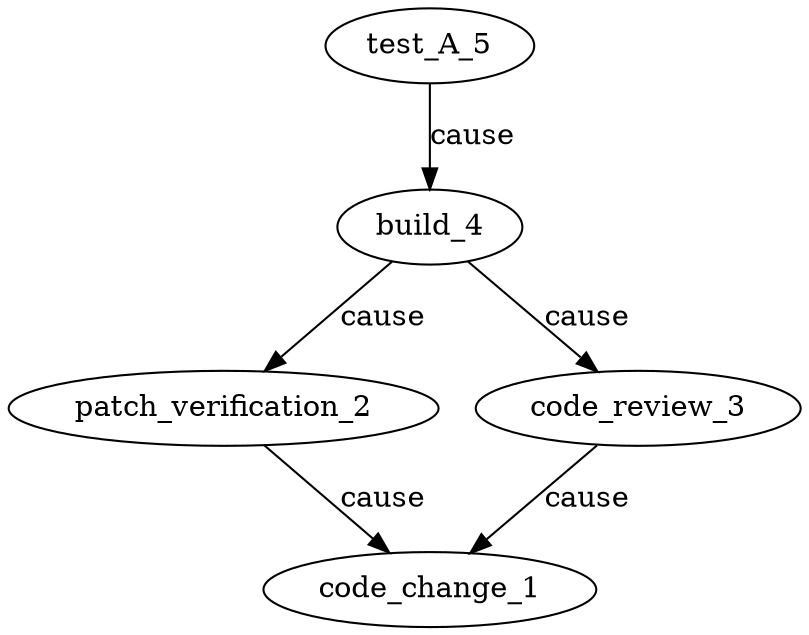 strict digraph {
  code_change_1 [time=1444736574000,type=code_change,contributor="Ola Leifler"]
  patch_verification_2 [time=1444738431000,type=patch_verification,status=passed]
  code_review_3 [time=1444739445000,type=code_review,reviewer="Zlatan Ibrahimović",status=passed]
  build_4 [time=1444742884000,type=build,status=passed]
  test_A_5 [time=1444746223000,type=test_A,status=failed]
  code_review_3 -> code_change_1 [label=cause]
  patch_verification_2 -> code_change_1 [label=cause]
  build_4 -> code_review_3 [label=cause]
  build_4 -> patch_verification_2 [label=cause]
  test_A_5 -> build_4 [label=cause]
}

strict digraph {
  code_change_6 [time=1444748059000,type=code_change,contributor="Zlatan Ibrahimović"]
}

strict digraph {
  code_change_7 [time=1444750598000,type=code_change,contributor=Beethoven]
  patch_verification_8 [time=1444751645000,type=patch_verification,status=passed]
  build_9 [time=1444751755000,type=build,status=passed]
  test_A_10 [time=1444755083000,type=test_A,status=passed]
  test_B_11 [time=1444757817000,type=test_B,status=failed]
  patch_verification_8 -> code_change_7 [label=cause]
  build_9 -> patch_verification_8 [label=cause]
  test_A_10 -> build_9 [label=cause]
  test_B_11 -> build_9 [label=cause]
}

strict digraph {
  code_change_12 [time=1444760824000,type=code_change,contributor="Mark Zuckerberg"]
  build_13 [time=1444762125000,type=build,status=passed]
  test_A_14 [time=1444764993000,type=test_A,status=passed]
  artifact_15 [time=1444765936000,type=artifact]
  confidence_level_16 [time=1444767031000,type=confidence_level,value=0.19544147281663948]
  test_C_17 [time=1444769106000,type=test_C,status=passed]
  test_D_18 [time=1444770089000,type=test_D,status=failed]
  test_A_14 -> build_13 [label=cause]
  artifact_15 -> build_13 [label=cause]
  confidence_level_16 -> test_A_14 [label=cause]
  confidence_level_16 -> artifact_15 [label=subject]
  test_C_17 -> confidence_level_16 [label=cause]
  test_D_18 -> confidence_level_16 [label=cause]
}

strict digraph {
  code_change_19 [time=1444771877000,type=code_change,contributor="Stånk-Tommy"]
  patch_verification_20 [time=1444772974000,type=patch_verification,status=passed]
  code_review_21 [time=1444775115000,type=code_review,reviewer="Stånk-Tommy",status=passed]
  build_22 [time=1444777255000,type=build,status=passed]
  test_A_23 [time=1444777932000,type=test_A,status=passed]
  artifact_24 [time=1444778994000,type=artifact]
  confidence_level_25 [time=1444779304000,type=confidence_level,value=0.41368097986457375]
  test_C_26 [time=1444781576000,type=test_C,status=passed]
  test_D_27 [time=1444783609000,type=test_D,status=passed]
  code_review_21 -> code_change_19 [label=cause]
  patch_verification_20 -> code_change_19 [label=cause]
  build_22 -> code_review_21 [label=cause]
  build_22 -> patch_verification_20 [label=cause]
  test_A_23 -> build_22 [label=cause]
  artifact_24 -> build_22 [label=cause]
  confidence_level_25 -> test_A_23 [label=cause]
  confidence_level_25 -> artifact_24 [label=subject]
  test_C_26 -> confidence_level_25 [label=cause]
  test_D_27 -> confidence_level_25 [label=cause]
}

strict digraph {
  code_change_28 [time=1444786930000,type=code_change,contributor="Kalle Anka"]
}

strict digraph {
  code_change_29 [time=1444788206000,type=code_change,contributor="Gudrun Schyman"]
  patch_verification_30 [time=1444789338000,type=patch_verification,status=passed]
  build_31 [time=1444790031000,type=build,status=failed]
  patch_verification_30 -> code_change_29 [label=cause]
  build_31 -> patch_verification_30 [label=cause]
}

strict digraph {
  code_change_32 [time=1444790165000,type=code_change,contributor="Mark Zuckerberg"]
  patch_verification_33 [time=1444791175000,type=patch_verification,status=passed]
  test_A_34 [time=1444793813000,type=test_A,status=passed]
  test_B_35 [time=1444794500000,type=test_B,status=failed]
  patch_verification_33 -> code_change_32 [label=cause]
}

strict digraph {
  code_change_36 [time=1444795007000,type=code_change,contributor="Ola Leifler"]
  patch_verification_37 [time=1444797955000,type=patch_verification,status=passed]
  build_38 [time=1444799949000,type=build,status=passed]
  test_A_39 [time=1444801523000,type=test_A,status=passed]
  test_B_40 [time=1444804711000,type=test_B,status=passed]
  artifact_41 [time=1444807872000,type=artifact]
  confidence_level_42 [time=1444807953000,type=confidence_level,value=0.4474124496006455]
  test_D_43 [time=1444808651000,type=test_D,status=failed]
  patch_verification_37 -> code_change_36 [label=cause]
  build_38 -> patch_verification_37 [label=cause]
  test_A_39 -> build_38 [label=cause]
  test_B_40 -> build_38 [label=cause]
  artifact_41 -> build_38 [label=cause]
  confidence_level_42 -> test_A_39 [label=cause]
  confidence_level_42 -> test_B_40 [label=cause]
  confidence_level_42 -> artifact_41 [label=subject]
  test_D_43 -> confidence_level_42 [label=cause]
}

strict digraph {
  code_change_44 [time=1444810486000,type=code_change,contributor="Ola Leifler"]
  build_45 [time=1444813358000,type=build,status=passed]
  test_A_46 [time=1444814171000,type=test_A,status=passed]
  test_B_47 [time=1444815335000,type=test_B,status=passed]
  artifact_48 [time=1444817568000,type=artifact]
  confidence_level_49 [time=1444819682000,type=confidence_level,value=0.6389100713495005]
  test_C_50 [time=1444820667000,type=test_C,status=passed]
  test_D_51 [time=1444822479000,type=test_D,status=passed]
  test_A_46 -> build_45 [label=cause]
  test_B_47 -> build_45 [label=cause]
  artifact_48 -> build_45 [label=cause]
  confidence_level_49 -> test_A_46 [label=cause]
  confidence_level_49 -> test_B_47 [label=cause]
  confidence_level_49 -> artifact_48 [label=subject]
  test_C_50 -> confidence_level_49 [label=cause]
  test_D_51 -> confidence_level_49 [label=cause]
}

strict digraph {
  code_change_52 [time=1444824281000,type=code_change,contributor="Zlatan Ibrahimović"]
  build_53 [time=1444826085000,type=build,status=passed]
  test_A_54 [time=1444827891000,type=test_A,status=failed]
  test_A_54 -> build_53 [label=cause]
}

strict digraph {
  code_change_55 [time=1444829429000,type=code_change,contributor="Erik Broberg"]
  patch_verification_56 [time=1444830144000,type=patch_verification,status=passed]
  code_review_57 [time=1444833406000,type=code_review,reviewer="Mark Zuckerberg",status=failed]
  code_review_57 -> code_change_55 [label=cause]
  patch_verification_56 -> code_change_55 [label=cause]
}

strict digraph {
  code_change_58 [time=1444835167000,type=code_change,contributor="Ola Leifler"]
  patch_verification_59 [time=1444836559000,type=patch_verification,status=passed]
  code_review_60 [time=1444837040000,type=code_review,reviewer="Stånk-Tommy",status=passed]
  test_A_61 [time=1444837223000,type=test_A,status=failed]
  code_review_60 -> code_change_58 [label=cause]
  patch_verification_59 -> code_change_58 [label=cause]
}

strict digraph {
  code_change_62 [time=1444838436000,type=code_change,contributor="Karl-Bertil Jonsson"]
  patch_verification_63 [time=1444841194000,type=patch_verification,status=failed]
  patch_verification_63 -> code_change_62 [label=cause]
}

strict digraph {
  code_change_64 [time=1444844527000,type=code_change,contributor="Gudrun Schyman"]
  patch_verification_65 [time=1444845708000,type=patch_verification,status=passed]
  code_review_66 [time=1444846103000,type=code_review,reviewer="Zlatan Ibrahimović",status=passed]
  build_67 [time=1444846957000,type=build,status=passed]
  test_A_68 [time=1444848721000,type=test_A,status=passed]
  test_B_69 [time=1444851351000,type=test_B,status=passed]
  artifact_70 [time=1444852664000,type=artifact]
  confidence_level_71 [time=1444855021000,type=confidence_level,value=0.9690711572079493]
  test_C_72 [time=1444855465000,type=test_C,status=passed]
  test_D_73 [time=1444858886000,type=test_D,status=passed]
  code_review_66 -> code_change_64 [label=cause]
  patch_verification_65 -> code_change_64 [label=cause]
  build_67 -> code_review_66 [label=cause]
  build_67 -> patch_verification_65 [label=cause]
  test_A_68 -> build_67 [label=cause]
  test_B_69 -> build_67 [label=cause]
  artifact_70 -> build_67 [label=cause]
  confidence_level_71 -> test_A_68 [label=cause]
  confidence_level_71 -> test_B_69 [label=cause]
  confidence_level_71 -> artifact_70 [label=subject]
  test_C_72 -> confidence_level_71 [label=cause]
  test_D_73 -> confidence_level_71 [label=cause]
}

strict digraph {
  code_change_74 [time=1444861000000,type=code_change,contributor="Ola Leifler"]
  patch_verification_75 [time=1444862469000,type=patch_verification,status=passed]
  code_review_76 [time=1444864448000,type=code_review,reviewer="Stånk-Tommy",status=passed]
  build_77 [time=1444867998000,type=build,status=passed]
  test_A_78 [time=1444870099000,type=test_A,status=passed]
  artifact_79 [time=1444871031000,type=artifact]
  confidence_level_80 [time=1444873020000,type=confidence_level,value=0.986925574657358]
  test_C_81 [time=1444876392000,type=test_C,status=failed]
  code_review_76 -> code_change_74 [label=cause]
  patch_verification_75 -> code_change_74 [label=cause]
  build_77 -> code_review_76 [label=cause]
  build_77 -> patch_verification_75 [label=cause]
  test_A_78 -> build_77 [label=cause]
  artifact_79 -> build_77 [label=cause]
  confidence_level_80 -> test_A_78 [label=cause]
  confidence_level_80 -> artifact_79 [label=subject]
  test_C_81 -> confidence_level_80 [label=cause]
}

strict digraph {
  code_change_82 [time=1444876609000,type=code_change,contributor="Clas Ohlson"]
  patch_verification_83 [time=1444880206000,type=patch_verification,status=passed]
  test_A_84 [time=1444880878000,type=test_A,status=passed]
  test_B_85 [time=1444884019000,type=test_B,status=passed]
  artifact_86 [time=1444884313000,type=artifact]
  confidence_level_87 [time=1444887143000,type=confidence_level,value=0.9586707037624398]
  test_C_88 [time=1444889423000,type=test_C,status=passed]
  test_D_89 [time=1444889857000,type=test_D,status=passed]
  patch_verification_83 -> code_change_82 [label=cause]
  confidence_level_87 -> test_A_84 [label=cause]
  confidence_level_87 -> test_B_85 [label=cause]
  confidence_level_87 -> artifact_86 [label=subject]
  test_C_88 -> confidence_level_87 [label=cause]
  test_D_89 -> confidence_level_87 [label=cause]
}

strict digraph {
  code_change_90 [time=1444893309000,type=code_change,contributor="Kalle Anka"]
  patch_verification_91 [time=1444895296000,type=patch_verification,status=failed]
  patch_verification_91 -> code_change_90 [label=cause]
}

strict digraph {
  code_change_92 [time=1444898273000,type=code_change,contributor="Erik Broberg"]
  build_93 [time=1444899296000,type=build,status=passed]
  test_A_94 [time=1444899639000,type=test_A,status=passed]
  artifact_95 [time=1444901390000,type=artifact]
  confidence_level_96 [time=1444902532000,type=confidence_level,value=0.7791978149417564]
  test_C_97 [time=1444905243000,type=test_C,status=passed]
  test_D_98 [time=1444907775000,type=test_D,status=passed]
  test_A_94 -> build_93 [label=cause]
  artifact_95 -> build_93 [label=cause]
  confidence_level_96 -> test_A_94 [label=cause]
  confidence_level_96 -> artifact_95 [label=subject]
  test_C_97 -> confidence_level_96 [label=cause]
  test_D_98 -> confidence_level_96 [label=cause]
}

strict digraph {
  code_change_99 [time=1444910694000,type=code_change,contributor="Gudrun Schyman"]
}

strict digraph {
  code_change_100 [time=1444912312000,type=code_change,contributor=Beethoven]
  patch_verification_101 [time=1444914689000,type=patch_verification,status=passed]
  code_review_102 [time=1444918161000,type=code_review,reviewer="Mark Zuckerberg",status=passed]
  build_103 [time=1444920388000,type=build,status=passed]
  artifact_104 [time=1444921107000,type=artifact]
  confidence_level_105 [time=1444922458000,type=confidence_level,value=0.924427779075955]
  test_C_106 [time=1444923922000,type=test_C,status=passed]
  test_D_107 [time=1444926375000,type=test_D,status=passed]
  code_review_102 -> code_change_100 [label=cause]
  patch_verification_101 -> code_change_100 [label=cause]
  build_103 -> code_review_102 [label=cause]
  build_103 -> patch_verification_101 [label=cause]
  artifact_104 -> build_103 [label=cause]
  confidence_level_105 -> artifact_104 [label=subject]
  test_C_106 -> confidence_level_105 [label=cause]
  test_D_107 -> confidence_level_105 [label=cause]
}

strict digraph {
  code_change_108 [time=1444926740000,type=code_change,contributor="Mark Zuckerberg"]
  patch_verification_109 [time=1444927967000,type=patch_verification,status=passed]
  build_110 [time=1444931399000,type=build,status=passed]
  test_A_111 [time=1444934450000,type=test_A,status=passed]
  test_B_112 [time=1444937188000,type=test_B,status=passed]
  artifact_113 [time=1444939583000,type=artifact]
  confidence_level_114 [time=1444941141000,type=confidence_level,value=0.9246423963284751]
  test_C_115 [time=1444943993000,type=test_C,status=passed]
  test_D_116 [time=1444944358000,type=test_D,status=passed]
  patch_verification_109 -> code_change_108 [label=cause]
  build_110 -> patch_verification_109 [label=cause]
  test_A_111 -> build_110 [label=cause]
  test_B_112 -> build_110 [label=cause]
  artifact_113 -> build_110 [label=cause]
  confidence_level_114 -> test_A_111 [label=cause]
  confidence_level_114 -> test_B_112 [label=cause]
  confidence_level_114 -> artifact_113 [label=subject]
  test_C_115 -> confidence_level_114 [label=cause]
  test_D_116 -> confidence_level_114 [label=cause]
}

strict digraph {
  code_change_117 [time=1444945840000,type=code_change,contributor="Gudrun Schyman"]
  patch_verification_118 [time=1444946836000,type=patch_verification,status=passed]
  build_119 [time=1444948506000,type=build,status=passed]
  test_A_120 [time=1444951138000,type=test_A,status=failed]
  patch_verification_118 -> code_change_117 [label=cause]
  build_119 -> patch_verification_118 [label=cause]
  test_A_120 -> build_119 [label=cause]
}

strict digraph {
  code_change_121 [time=1444952365000,type=code_change,contributor="Kalle Anka"]
  patch_verification_122 [time=1444953988000,type=patch_verification,status=passed]
  build_123 [time=1444954171000,type=build,status=passed]
  test_A_124 [time=1444957208000,type=test_A,status=passed]
  test_B_125 [time=1444957823000,type=test_B,status=passed]
  artifact_126 [time=1444958128000,type=artifact]
  confidence_level_127 [time=1444959644000,type=confidence_level,value=0.31205330981151835]
  test_D_128 [time=1444960767000,type=test_D,status=passed]
  patch_verification_122 -> code_change_121 [label=cause]
  build_123 -> patch_verification_122 [label=cause]
  test_A_124 -> build_123 [label=cause]
  test_B_125 -> build_123 [label=cause]
  artifact_126 -> build_123 [label=cause]
  confidence_level_127 -> test_A_124 [label=cause]
  confidence_level_127 -> test_B_125 [label=cause]
  confidence_level_127 -> artifact_126 [label=subject]
  test_D_128 -> confidence_level_127 [label=cause]
}

strict digraph {
  code_change_129 [time=1444964210000,type=code_change,contributor="Clas Ohlson"]
  patch_verification_130 [time=1444966344000,type=patch_verification,status=passed]
  code_review_131 [time=1444968055000,type=code_review,reviewer="Kalle Anka",status=passed]
  build_132 [time=1444971103000,type=build,status=passed]
  test_B_133 [time=1444974099000,type=test_B,status=passed]
  artifact_134 [time=1444976121000,type=artifact]
  confidence_level_135 [time=1444979478000,type=confidence_level,value=0.8350166217303526]
  test_C_136 [time=1444981360000,type=test_C,status=passed]
  test_D_137 [time=1444982918000,type=test_D,status=failed]
  code_review_131 -> code_change_129 [label=cause]
  patch_verification_130 -> code_change_129 [label=cause]
  build_132 -> code_review_131 [label=cause]
  build_132 -> patch_verification_130 [label=cause]
  test_B_133 -> build_132 [label=cause]
  artifact_134 -> build_132 [label=cause]
  confidence_level_135 -> test_B_133 [label=cause]
  confidence_level_135 -> artifact_134 [label=subject]
  test_C_136 -> confidence_level_135 [label=cause]
  test_D_137 -> confidence_level_135 [label=cause]
}

strict digraph {
  code_change_138 [time=1444984418000,type=code_change,contributor="Gudrun Schyman"]
  patch_verification_139 [time=1444986783000,type=patch_verification,status=passed]
  code_review_140 [time=1444986787000,type=code_review,reviewer=Beethoven,status=passed]
  build_141 [time=1444989496000,type=build,status=passed]
  test_A_142 [time=1444991927000,type=test_A,status=failed]
  code_review_140 -> code_change_138 [label=cause]
  patch_verification_139 -> code_change_138 [label=cause]
  build_141 -> code_review_140 [label=cause]
  build_141 -> patch_verification_139 [label=cause]
  test_A_142 -> build_141 [label=cause]
}

strict digraph {
  code_change_143 [time=1444992302000,type=code_change,contributor="Ola Leifler"]
  patch_verification_144 [time=1444995797000,type=patch_verification,status=passed]
  code_review_145 [time=1444997663000,type=code_review,reviewer="Karl-Bertil Jonsson",status=passed]
  build_146 [time=1444998984000,type=build,status=passed]
  test_B_147 [time=1444999189000,type=test_B,status=passed]
  artifact_148 [time=1444999674000,type=artifact]
  confidence_level_149 [time=1445000649000,type=confidence_level,value=0.3426784528909108]
  test_C_150 [time=1445003720000,type=test_C,status=passed]
  test_D_151 [time=1445003929000,type=test_D,status=passed]
  code_review_145 -> code_change_143 [label=cause]
  patch_verification_144 -> code_change_143 [label=cause]
  build_146 -> code_review_145 [label=cause]
  build_146 -> patch_verification_144 [label=cause]
  test_B_147 -> build_146 [label=cause]
  artifact_148 -> build_146 [label=cause]
  confidence_level_149 -> test_B_147 [label=cause]
  confidence_level_149 -> artifact_148 [label=subject]
  test_C_150 -> confidence_level_149 [label=cause]
  test_D_151 -> confidence_level_149 [label=cause]
}

strict digraph {
  code_change_152 [time=1445006358000,type=code_change,contributor="Clas Ohlson"]
  patch_verification_153 [time=1445009361000,type=patch_verification,status=passed]
  build_154 [time=1445011291000,type=build,status=passed]
  test_A_155 [time=1445013656000,type=test_A,status=passed]
  test_B_156 [time=1445016390000,type=test_B,status=passed]
  artifact_157 [time=1445018932000,type=artifact]
  confidence_level_158 [time=1445020576000,type=confidence_level,value=0.4820660410490869]
  test_C_159 [time=1445023863000,type=test_C,status=passed]
  test_D_160 [time=1445024543000,type=test_D,status=passed]
  patch_verification_153 -> code_change_152 [label=cause]
  build_154 -> patch_verification_153 [label=cause]
  test_A_155 -> build_154 [label=cause]
  test_B_156 -> build_154 [label=cause]
  artifact_157 -> build_154 [label=cause]
  confidence_level_158 -> test_A_155 [label=cause]
  confidence_level_158 -> test_B_156 [label=cause]
  confidence_level_158 -> artifact_157 [label=subject]
  test_C_159 -> confidence_level_158 [label=cause]
  test_D_160 -> confidence_level_158 [label=cause]
}

strict digraph {
  code_change_161 [time=1445025757000,type=code_change,contributor="Karl-Bertil Jonsson"]
  patch_verification_162 [time=1445028889000,type=patch_verification,status=passed]
  build_163 [time=1445031504000,type=build,status=passed]
  test_A_164 [time=1445034128000,type=test_A,status=passed]
  test_B_165 [time=1445035920000,type=test_B,status=passed]
  artifact_166 [time=1445038038000,type=artifact]
  confidence_level_167 [time=1445038527000,type=confidence_level,value=0.5200575143861648]
  test_C_168 [time=1445038646000,type=test_C,status=passed]
  test_D_169 [time=1445039157000,type=test_D,status=failed]
  patch_verification_162 -> code_change_161 [label=cause]
  build_163 -> patch_verification_162 [label=cause]
  test_A_164 -> build_163 [label=cause]
  test_B_165 -> build_163 [label=cause]
  artifact_166 -> build_163 [label=cause]
  confidence_level_167 -> test_A_164 [label=cause]
  confidence_level_167 -> test_B_165 [label=cause]
  confidence_level_167 -> artifact_166 [label=subject]
  test_C_168 -> confidence_level_167 [label=cause]
  test_D_169 -> confidence_level_167 [label=cause]
}

strict digraph {
  code_change_170 [time=1445042591000,type=code_change,contributor="Pelle Flöjt"]
  patch_verification_171 [time=1445042717000,type=patch_verification,status=passed]
  build_172 [time=1445043341000,type=build,status=passed]
  test_A_173 [time=1445043996000,type=test_A,status=passed]
  test_B_174 [time=1445044142000,type=test_B,status=passed]
  artifact_175 [time=1445046630000,type=artifact]
  confidence_level_176 [time=1445050184000,type=confidence_level,value=0.41215849091571544]
  patch_verification_171 -> code_change_170 [label=cause]
  build_172 -> patch_verification_171 [label=cause]
  test_A_173 -> build_172 [label=cause]
  test_B_174 -> build_172 [label=cause]
  artifact_175 -> build_172 [label=cause]
  confidence_level_176 -> test_A_173 [label=cause]
  confidence_level_176 -> test_B_174 [label=cause]
  confidence_level_176 -> artifact_175 [label=subject]
}

strict digraph {
  code_change_177 [time=1445052699000,type=code_change,contributor="Erik Broberg"]
  patch_verification_178 [time=1445055853000,type=patch_verification,status=passed]
  build_179 [time=1445056160000,type=build,status=passed]
  test_A_180 [time=1445059022000,type=test_A,status=passed]
  artifact_181 [time=1445061970000,type=artifact]
  confidence_level_182 [time=1445062022000,type=confidence_level,value=0.12053640262398402]
  test_C_183 [time=1445065361000,type=test_C,status=passed]
  test_D_184 [time=1445066688000,type=test_D,status=failed]
  patch_verification_178 -> code_change_177 [label=cause]
  build_179 -> patch_verification_178 [label=cause]
  test_A_180 -> build_179 [label=cause]
  artifact_181 -> build_179 [label=cause]
  confidence_level_182 -> test_A_180 [label=cause]
  confidence_level_182 -> artifact_181 [label=subject]
  test_C_183 -> confidence_level_182 [label=cause]
  test_D_184 -> confidence_level_182 [label=cause]
}

strict digraph {
  code_change_185 [time=1445067397000,type=code_change,contributor="Karl-Bertil Jonsson"]
  patch_verification_186 [time=1445069026000,type=patch_verification,status=passed]
  build_187 [time=1445070655000,type=build,status=passed]
  test_A_188 [time=1445072791000,type=test_A,status=failed]
  patch_verification_186 -> code_change_185 [label=cause]
  build_187 -> patch_verification_186 [label=cause]
  test_A_188 -> build_187 [label=cause]
}

strict digraph {
  code_change_189 [time=1445074135000,type=code_change,contributor="Pelle Flöjt"]
}

strict digraph {
  code_change_190 [time=1445077160000,type=code_change,contributor=Beethoven]
  patch_verification_191 [time=1445078116000,type=patch_verification,status=failed]
  patch_verification_191 -> code_change_190 [label=cause]
}

strict digraph {
  code_change_192 [time=1445081574000,type=code_change,contributor="Stånk-Tommy"]
  patch_verification_193 [time=1445082899000,type=patch_verification,status=passed]
  build_194 [time=1445085320000,type=build,status=passed]
  test_A_195 [time=1445086718000,type=test_A,status=passed]
  test_B_196 [time=1445089355000,type=test_B,status=passed]
  artifact_197 [time=1445092195000,type=artifact]
  confidence_level_198 [time=1445094565000,type=confidence_level,value=0.871030388460289]
  test_C_199 [time=1445096299000,type=test_C,status=passed]
  test_D_200 [time=1445098138000,type=test_D,status=passed]
  patch_verification_193 -> code_change_192 [label=cause]
  build_194 -> patch_verification_193 [label=cause]
  test_A_195 -> build_194 [label=cause]
  test_B_196 -> build_194 [label=cause]
  artifact_197 -> build_194 [label=cause]
  confidence_level_198 -> test_A_195 [label=cause]
  confidence_level_198 -> test_B_196 [label=cause]
  confidence_level_198 -> artifact_197 [label=subject]
  test_C_199 -> confidence_level_198 [label=cause]
  test_D_200 -> confidence_level_198 [label=cause]
}

strict digraph {
  code_change_201 [time=1445098969000,type=code_change,contributor="Mark Zuckerberg"]
  patch_verification_202 [time=1445099507000,type=patch_verification,status=passed]
  code_review_203 [time=1445099791000,type=code_review,reviewer="Zlatan Ibrahimović",status=passed]
  build_204 [time=1445102931000,type=build,status=passed]
  test_A_205 [time=1445105063000,type=test_A,status=failed]
  code_review_203 -> code_change_201 [label=cause]
  patch_verification_202 -> code_change_201 [label=cause]
  build_204 -> code_review_203 [label=cause]
  build_204 -> patch_verification_202 [label=cause]
  test_A_205 -> build_204 [label=cause]
}

strict digraph {
  code_change_206 [time=1445106861000,type=code_change,contributor="Erik Broberg"]
  patch_verification_207 [time=1445110127000,type=patch_verification,status=passed]
  build_208 [time=1445113703000,type=build,status=passed]
  patch_verification_207 -> code_change_206 [label=cause]
  build_208 -> patch_verification_207 [label=cause]
}

strict digraph {
  code_change_209 [time=1445115423000,type=code_change,contributor="Erik Broberg"]
  patch_verification_210 [time=1445116634000,type=patch_verification,status=passed]
  test_A_211 [time=1445117200000,type=test_A,status=failed]
  patch_verification_210 -> code_change_209 [label=cause]
}

strict digraph {
  code_change_212 [time=1445120486000,type=code_change,contributor="Gudrun Schyman"]
  patch_verification_213 [time=1445121051000,type=patch_verification,status=passed]
  code_review_214 [time=1445122726000,type=code_review,reviewer="Stånk-Tommy",status=failed]
  code_review_214 -> code_change_212 [label=cause]
  patch_verification_213 -> code_change_212 [label=cause]
}

strict digraph {
  code_change_215 [time=1445125919000,type=code_change,contributor="Clas Ohlson"]
  code_review_216 [time=1445127713000,type=code_review,reviewer="Pelle Flöjt",status=passed]
  build_217 [time=1445127757000,type=build,status=passed]
  code_review_216 -> code_change_215 [label=cause]
  build_217 -> code_review_216 [label=cause]
}

strict digraph {
  code_change_218 [time=1445129746000,type=code_change,contributor="Pelle Flöjt"]
  build_219 [time=1445132202000,type=build,status=failed]
}

strict digraph {
  code_change_220 [time=1445132508000,type=code_change,contributor=Beethoven]
  patch_verification_221 [time=1445134922000,type=patch_verification,status=passed]
  build_222 [time=1445135574000,type=build,status=passed]
  test_B_223 [time=1445137811000,type=test_B,status=failed]
  patch_verification_221 -> code_change_220 [label=cause]
  build_222 -> patch_verification_221 [label=cause]
  test_B_223 -> build_222 [label=cause]
}

strict digraph {
  code_change_224 [time=1445139856000,type=code_change,contributor="Kalle Anka"]
  patch_verification_225 [time=1445140655000,type=patch_verification,status=passed]
  build_226 [time=1445142450000,type=build,status=passed]
  test_A_227 [time=1445144012000,type=test_A,status=failed]
  patch_verification_225 -> code_change_224 [label=cause]
  build_226 -> patch_verification_225 [label=cause]
  test_A_227 -> build_226 [label=cause]
}

strict digraph {
  code_change_228 [time=1445145169000,type=code_change,contributor="Erik Broberg"]
  patch_verification_229 [time=1445146085000,type=patch_verification,status=passed]
  build_230 [time=1445149337000,type=build,status=passed]
  test_A_231 [time=1445151159000,type=test_A,status=passed]
  test_B_232 [time=1445152759000,type=test_B,status=passed]
  artifact_233 [time=1445152905000,type=artifact]
  confidence_level_234 [time=1445153905000,type=confidence_level,value=0.802182652543399]
  test_C_235 [time=1445156662000,type=test_C,status=passed]
  test_D_236 [time=1445157920000,type=test_D,status=failed]
  patch_verification_229 -> code_change_228 [label=cause]
  build_230 -> patch_verification_229 [label=cause]
  test_A_231 -> build_230 [label=cause]
  test_B_232 -> build_230 [label=cause]
  artifact_233 -> build_230 [label=cause]
  confidence_level_234 -> test_A_231 [label=cause]
  confidence_level_234 -> test_B_232 [label=cause]
  confidence_level_234 -> artifact_233 [label=subject]
  test_C_235 -> confidence_level_234 [label=cause]
  test_D_236 -> confidence_level_234 [label=cause]
}

strict digraph {
  code_change_237 [time=1445161242000,type=code_change,contributor="Pelle Flöjt"]
  patch_verification_238 [time=1445161475000,type=patch_verification,status=passed]
  code_review_239 [time=1445162953000,type=code_review,reviewer="Ola Leifler",status=passed]
  build_240 [time=1445164122000,type=build,status=passed]
  test_A_241 [time=1445166473000,type=test_A,status=failed]
  code_review_239 -> code_change_237 [label=cause]
  patch_verification_238 -> code_change_237 [label=cause]
  build_240 -> code_review_239 [label=cause]
  build_240 -> patch_verification_238 [label=cause]
  test_A_241 -> build_240 [label=cause]
}

strict digraph {
  code_change_242 [time=1445169234000,type=code_change,contributor="Clas Ohlson"]
  build_243 [time=1445172165000,type=build,status=passed]
  test_A_244 [time=1445173636000,type=test_A,status=failed]
  test_A_244 -> build_243 [label=cause]
}

strict digraph {
  code_change_245 [time=1445175532000,type=code_change,contributor="Pelle Flöjt"]
  patch_verification_246 [time=1445179041000,type=patch_verification,status=passed]
  code_review_247 [time=1445179549000,type=code_review,reviewer="Kalle Anka",status=passed]
  build_248 [time=1445180492000,type=build,status=failed]
  code_review_247 -> code_change_245 [label=cause]
  patch_verification_246 -> code_change_245 [label=cause]
  build_248 -> code_review_247 [label=cause]
  build_248 -> patch_verification_246 [label=cause]
}

strict digraph {
  code_change_249 [time=1445183676000,type=code_change,contributor="Zlatan Ibrahimović"]
  patch_verification_250 [time=1445184743000,type=patch_verification,status=passed]
  test_A_251 [time=1445185044000,type=test_A,status=passed]
  artifact_252 [time=1445187562000,type=artifact]
  confidence_level_253 [time=1445191059000,type=confidence_level,value=0.8261437758626698]
  test_C_254 [time=1445193397000,type=test_C,status=passed]
  test_D_255 [time=1445195436000,type=test_D,status=passed]
  patch_verification_250 -> code_change_249 [label=cause]
  confidence_level_253 -> test_A_251 [label=cause]
  confidence_level_253 -> artifact_252 [label=subject]
  test_C_254 -> confidence_level_253 [label=cause]
  test_D_255 -> confidence_level_253 [label=cause]
}

strict digraph {
  code_change_256 [time=1445196991000,type=code_change,contributor="Stånk-Tommy"]
}

strict digraph {
  code_change_257 [time=1445199244000,type=code_change,contributor="Ola Leifler"]
  patch_verification_258 [time=1445200128000,type=patch_verification,status=passed]
  build_259 [time=1445200235000,type=build,status=failed]
  patch_verification_258 -> code_change_257 [label=cause]
  build_259 -> patch_verification_258 [label=cause]
}

strict digraph {
  code_change_260 [time=1445202237000,type=code_change,contributor="Ola Leifler"]
  code_review_261 [time=1445202551000,type=code_review,reviewer="Zlatan Ibrahimović",status=failed]
  code_review_261 -> code_change_260 [label=cause]
}

strict digraph {
  code_change_262 [time=1445206122000,type=code_change,contributor="Erik Broberg"]
  patch_verification_263 [time=1445208872000,type=patch_verification,status=passed]
  build_264 [time=1445210145000,type=build,status=passed]
  test_A_265 [time=1445212320000,type=test_A,status=passed]
  test_B_266 [time=1445212889000,type=test_B,status=failed]
  patch_verification_263 -> code_change_262 [label=cause]
  build_264 -> patch_verification_263 [label=cause]
  test_A_265 -> build_264 [label=cause]
  test_B_266 -> build_264 [label=cause]
}

strict digraph {
  code_change_267 [time=1445216243000,type=code_change,contributor="Ola Leifler"]
  code_review_268 [time=1445216916000,type=code_review,reviewer="Erik Broberg",status=passed]
  build_269 [time=1445219182000,type=build,status=passed]
  test_A_270 [time=1445219409000,type=test_A,status=passed]
  test_B_271 [time=1445222577000,type=test_B,status=passed]
  artifact_272 [time=1445225805000,type=artifact]
  confidence_level_273 [time=1445226833000,type=confidence_level,value=0.8272395416698453]
  test_C_274 [time=1445228552000,type=test_C,status=passed]
  test_D_275 [time=1445229794000,type=test_D,status=failed]
  code_review_268 -> code_change_267 [label=cause]
  build_269 -> code_review_268 [label=cause]
  test_A_270 -> build_269 [label=cause]
  test_B_271 -> build_269 [label=cause]
  artifact_272 -> build_269 [label=cause]
  confidence_level_273 -> test_A_270 [label=cause]
  confidence_level_273 -> test_B_271 [label=cause]
  confidence_level_273 -> artifact_272 [label=subject]
  test_C_274 -> confidence_level_273 [label=cause]
  test_D_275 -> confidence_level_273 [label=cause]
}

strict digraph {
  code_change_276 [time=1445232090000,type=code_change,contributor="Karl-Bertil Jonsson"]
  patch_verification_277 [time=1445232156000,type=patch_verification,status=passed]
  build_278 [time=1445234657000,type=build,status=passed]
  artifact_279 [time=1445237537000,type=artifact]
  confidence_level_280 [time=1445238217000,type=confidence_level,value=0.037830053484954496]
  test_C_281 [time=1445240011000,type=test_C,status=failed]
  patch_verification_277 -> code_change_276 [label=cause]
  build_278 -> patch_verification_277 [label=cause]
  artifact_279 -> build_278 [label=cause]
  confidence_level_280 -> artifact_279 [label=subject]
  test_C_281 -> confidence_level_280 [label=cause]
}

strict digraph {
  code_change_282 [time=1445242633000,type=code_change,contributor="Clas Ohlson"]
  build_283 [time=1445245580000,type=build,status=passed]
  test_A_284 [time=1445246032000,type=test_A,status=passed]
  test_B_285 [time=1445248103000,type=test_B,status=passed]
  artifact_286 [time=1445251217000,type=artifact]
  confidence_level_287 [time=1445254423000,type=confidence_level,value=0.9398528386210658]
  test_C_288 [time=1445254581000,type=test_C,status=passed]
  test_D_289 [time=1445255561000,type=test_D,status=failed]
  test_A_284 -> build_283 [label=cause]
  test_B_285 -> build_283 [label=cause]
  artifact_286 -> build_283 [label=cause]
  confidence_level_287 -> test_A_284 [label=cause]
  confidence_level_287 -> test_B_285 [label=cause]
  confidence_level_287 -> artifact_286 [label=subject]
  test_C_288 -> confidence_level_287 [label=cause]
  test_D_289 -> confidence_level_287 [label=cause]
}

strict digraph {
  code_change_290 [time=1445256291000,type=code_change,contributor="Mark Zuckerberg"]
  patch_verification_291 [time=1445257167000,type=patch_verification,status=passed]
  code_review_292 [time=1445257785000,type=code_review,reviewer="Karl-Bertil Jonsson",status=passed]
  build_293 [time=1445258049000,type=build,status=passed]
  test_A_294 [time=1445260549000,type=test_A,status=failed]
  code_review_292 -> code_change_290 [label=cause]
  patch_verification_291 -> code_change_290 [label=cause]
  build_293 -> code_review_292 [label=cause]
  build_293 -> patch_verification_291 [label=cause]
  test_A_294 -> build_293 [label=cause]
}

strict digraph {
  code_change_295 [time=1445261093000,type=code_change,contributor="Ola Leifler"]
  patch_verification_296 [time=1445261275000,type=patch_verification,status=passed]
  code_review_297 [time=1445264050000,type=code_review,reviewer=Beethoven,status=passed]
  build_298 [time=1445266703000,type=build,status=failed]
  code_review_297 -> code_change_295 [label=cause]
  patch_verification_296 -> code_change_295 [label=cause]
  build_298 -> code_review_297 [label=cause]
  build_298 -> patch_verification_296 [label=cause]
}

strict digraph {
  code_change_299 [time=1445269927000,type=code_change,contributor="Gudrun Schyman"]
  patch_verification_300 [time=1445272063000,type=patch_verification,status=passed]
  build_301 [time=1445275363000,type=build,status=passed]
  test_A_302 [time=1445277341000,type=test_A,status=failed]
  patch_verification_300 -> code_change_299 [label=cause]
  build_301 -> patch_verification_300 [label=cause]
  test_A_302 -> build_301 [label=cause]
}

strict digraph {
  code_change_303 [time=1445278833000,type=code_change,contributor="Pelle Flöjt"]
  patch_verification_304 [time=1445280101000,type=patch_verification,status=passed]
  build_305 [time=1445280321000,type=build,status=failed]
  patch_verification_304 -> code_change_303 [label=cause]
  build_305 -> patch_verification_304 [label=cause]
}

strict digraph {
  code_change_306 [time=1445282508000,type=code_change,contributor="Zlatan Ibrahimović"]
  patch_verification_307 [time=1445283209000,type=patch_verification,status=passed]
  build_308 [time=1445286282000,type=build,status=passed]
  test_A_309 [time=1445286527000,type=test_A,status=failed]
  patch_verification_307 -> code_change_306 [label=cause]
  build_308 -> patch_verification_307 [label=cause]
  test_A_309 -> build_308 [label=cause]
}

strict digraph {
  code_change_310 [time=1445289377000,type=code_change,contributor="Mark Zuckerberg"]
}

strict digraph {
  code_change_311 [time=1445289771000,type=code_change,contributor="Ola Leifler"]
  patch_verification_312 [time=1445291596000,type=patch_verification,status=passed]
  build_313 [time=1445294646000,type=build,status=passed]
  patch_verification_312 -> code_change_311 [label=cause]
  build_313 -> patch_verification_312 [label=cause]
}

strict digraph {
  code_change_314 [time=1445297047000,type=code_change,contributor="Zlatan Ibrahimović"]
  patch_verification_315 [time=1445300050000,type=patch_verification,status=failed]
  patch_verification_315 -> code_change_314 [label=cause]
}

strict digraph {
  code_change_316 [time=1445302999000,type=code_change,contributor="Mark Zuckerberg"]
  patch_verification_317 [time=1445305741000,type=patch_verification,status=passed]
  code_review_318 [time=1445306575000,type=code_review,reviewer="Karl-Bertil Jonsson",status=passed]
  build_319 [time=1445307294000,type=build,status=passed]
  test_A_320 [time=1445309294000,type=test_A,status=passed]
  test_B_321 [time=1445309396000,type=test_B,status=passed]
  artifact_322 [time=1445311197000,type=artifact]
  confidence_level_323 [time=1445313636000,type=confidence_level,value=0.5951826026229889]
  test_C_324 [time=1445314233000,type=test_C,status=passed]
  test_D_325 [time=1445316154000,type=test_D,status=passed]
  code_review_318 -> code_change_316 [label=cause]
  patch_verification_317 -> code_change_316 [label=cause]
  build_319 -> code_review_318 [label=cause]
  build_319 -> patch_verification_317 [label=cause]
  test_A_320 -> build_319 [label=cause]
  test_B_321 -> build_319 [label=cause]
  artifact_322 -> build_319 [label=cause]
  confidence_level_323 -> test_A_320 [label=cause]
  confidence_level_323 -> test_B_321 [label=cause]
  confidence_level_323 -> artifact_322 [label=subject]
  test_C_324 -> confidence_level_323 [label=cause]
  test_D_325 -> confidence_level_323 [label=cause]
}

strict digraph {
  code_change_326 [time=1445317483000,type=code_change,contributor="Mark Zuckerberg"]
  patch_verification_327 [time=1445320563000,type=patch_verification,status=failed]
  patch_verification_327 -> code_change_326 [label=cause]
}

strict digraph {
  code_change_328 [time=1445321229000,type=code_change,contributor="Stånk-Tommy"]
  build_329 [time=1445323460000,type=build,status=passed]
  test_A_330 [time=1445326124000,type=test_A,status=passed]
  test_B_331 [time=1445328177000,type=test_B,status=passed]
  artifact_332 [time=1445328907000,type=artifact]
  confidence_level_333 [time=1445330729000,type=confidence_level,value=0.7227273784498445]
  test_A_330 -> build_329 [label=cause]
  test_B_331 -> build_329 [label=cause]
  artifact_332 -> build_329 [label=cause]
  confidence_level_333 -> test_A_330 [label=cause]
  confidence_level_333 -> test_B_331 [label=cause]
  confidence_level_333 -> artifact_332 [label=subject]
}

strict digraph {
  code_change_334 [time=1445333146000,type=code_change,contributor=Beethoven]
  patch_verification_335 [time=1445335780000,type=patch_verification,status=passed]
  build_336 [time=1445338955000,type=build,status=passed]
  test_A_337 [time=1445339750000,type=test_A,status=failed]
  patch_verification_335 -> code_change_334 [label=cause]
  build_336 -> patch_verification_335 [label=cause]
  test_A_337 -> build_336 [label=cause]
}

strict digraph {
  code_change_338 [time=1445341846000,type=code_change,contributor="Clas Ohlson"]
  patch_verification_339 [time=1445343737000,type=patch_verification,status=passed]
  build_340 [time=1445344804000,type=build,status=passed]
  patch_verification_339 -> code_change_338 [label=cause]
  build_340 -> patch_verification_339 [label=cause]
}

strict digraph {
  code_change_341 [time=1445345620000,type=code_change,contributor=Beethoven]
  patch_verification_342 [time=1445348516000,type=patch_verification,status=passed]
  build_343 [time=1445349603000,type=build,status=passed]
  test_A_344 [time=1445351395000,type=test_A,status=failed]
  patch_verification_342 -> code_change_341 [label=cause]
  build_343 -> patch_verification_342 [label=cause]
  test_A_344 -> build_343 [label=cause]
}

strict digraph {
  code_change_345 [time=1445353005000,type=code_change,contributor="Pelle Flöjt"]
  patch_verification_346 [time=1445356164000,type=patch_verification,status=failed]
  patch_verification_346 -> code_change_345 [label=cause]
}

strict digraph {
  code_change_347 [time=1445357575000,type=code_change,contributor="Erik Broberg"]
  patch_verification_348 [time=1445360865000,type=patch_verification,status=passed]
  code_review_349 [time=1445361170000,type=code_review,reviewer="Pelle Flöjt",status=passed]
  build_350 [time=1445363007000,type=build,status=passed]
  test_A_351 [time=1445364413000,type=test_A,status=passed]
  test_B_352 [time=1445365310000,type=test_B,status=passed]
  artifact_353 [time=1445365411000,type=artifact]
  confidence_level_354 [time=1445365918000,type=confidence_level,value=0.6245896519761387]
  test_C_355 [time=1445367465000,type=test_C,status=passed]
  test_D_356 [time=1445369670000,type=test_D,status=failed]
  code_review_349 -> code_change_347 [label=cause]
  patch_verification_348 -> code_change_347 [label=cause]
  build_350 -> code_review_349 [label=cause]
  build_350 -> patch_verification_348 [label=cause]
  test_A_351 -> build_350 [label=cause]
  test_B_352 -> build_350 [label=cause]
  artifact_353 -> build_350 [label=cause]
  confidence_level_354 -> test_A_351 [label=cause]
  confidence_level_354 -> test_B_352 [label=cause]
  confidence_level_354 -> artifact_353 [label=subject]
  test_C_355 -> confidence_level_354 [label=cause]
  test_D_356 -> confidence_level_354 [label=cause]
}

strict digraph {
  code_change_357 [time=1445371885000,type=code_change,contributor="Kalle Anka"]
  patch_verification_358 [time=1445372502000,type=patch_verification,status=passed]
  code_review_359 [time=1445373308000,type=code_review,reviewer="Ola Leifler",status=passed]
  build_360 [time=1445376557000,type=build,status=passed]
  test_A_361 [time=1445376601000,type=test_A,status=passed]
  artifact_362 [time=1445378273000,type=artifact]
  confidence_level_363 [time=1445378472000,type=confidence_level,value=0.9138798817732939]
  test_C_364 [time=1445380889000,type=test_C,status=passed]
  test_D_365 [time=1445381272000,type=test_D,status=passed]
  code_review_359 -> code_change_357 [label=cause]
  patch_verification_358 -> code_change_357 [label=cause]
  build_360 -> code_review_359 [label=cause]
  build_360 -> patch_verification_358 [label=cause]
  test_A_361 -> build_360 [label=cause]
  artifact_362 -> build_360 [label=cause]
  confidence_level_363 -> test_A_361 [label=cause]
  confidence_level_363 -> artifact_362 [label=subject]
  test_C_364 -> confidence_level_363 [label=cause]
  test_D_365 -> confidence_level_363 [label=cause]
}

strict digraph {
  code_change_366 [time=1445384406000,type=code_change,contributor="Clas Ohlson"]
}

strict digraph {
  code_change_367 [time=1445385834000,type=code_change,contributor="Kalle Anka"]
  patch_verification_368 [time=1445388410000,type=patch_verification,status=passed]
  code_review_369 [time=1445392007000,type=code_review,reviewer="Clas Ohlson",status=passed]
  test_A_370 [time=1445394957000,type=test_A,status=passed]
  test_B_371 [time=1445397882000,type=test_B,status=failed]
  code_review_369 -> code_change_367 [label=cause]
  patch_verification_368 -> code_change_367 [label=cause]
}

strict digraph {
  code_change_372 [time=1445400414000,type=code_change,contributor="Kalle Anka"]
  patch_verification_373 [time=1445400944000,type=patch_verification,status=passed]
  code_review_374 [time=1445402833000,type=code_review,reviewer="Kalle Anka",status=passed]
  build_375 [time=1445403726000,type=build,status=passed]
  test_A_376 [time=1445404431000,type=test_A,status=failed]
  code_review_374 -> code_change_372 [label=cause]
  patch_verification_373 -> code_change_372 [label=cause]
  build_375 -> code_review_374 [label=cause]
  build_375 -> patch_verification_373 [label=cause]
  test_A_376 -> build_375 [label=cause]
}

strict digraph {
  code_change_377 [time=1445406367000,type=code_change,contributor="Mark Zuckerberg"]
  patch_verification_378 [time=1445406875000,type=patch_verification,status=failed]
  patch_verification_378 -> code_change_377 [label=cause]
}

strict digraph {
  code_change_379 [time=1445408021000,type=code_change,contributor="Erik Broberg"]
  patch_verification_380 [time=1445411576000,type=patch_verification,status=passed]
  build_381 [time=1445413946000,type=build,status=passed]
  artifact_382 [time=1445416863000,type=artifact]
  confidence_level_383 [time=1445417574000,type=confidence_level,value=0.8441565982826916]
  test_C_384 [time=1445421160000,type=test_C,status=passed]
  test_D_385 [time=1445423251000,type=test_D,status=failed]
  patch_verification_380 -> code_change_379 [label=cause]
  build_381 -> patch_verification_380 [label=cause]
  artifact_382 -> build_381 [label=cause]
  confidence_level_383 -> artifact_382 [label=subject]
  test_C_384 -> confidence_level_383 [label=cause]
  test_D_385 -> confidence_level_383 [label=cause]
}

strict digraph {
  code_change_386 [time=1445425779000,type=code_change,contributor="Karl-Bertil Jonsson"]
  patch_verification_387 [time=1445426016000,type=patch_verification,status=passed]
  build_388 [time=1445426617000,type=build,status=passed]
  test_A_389 [time=1445426702000,type=test_A,status=passed]
  test_B_390 [time=1445427260000,type=test_B,status=passed]
  artifact_391 [time=1445429601000,type=artifact]
  confidence_level_392 [time=1445430641000,type=confidence_level,value=0.4219986946726516]
  test_C_393 [time=1445433039000,type=test_C,status=passed]
  test_D_394 [time=1445436113000,type=test_D,status=failed]
  patch_verification_387 -> code_change_386 [label=cause]
  build_388 -> patch_verification_387 [label=cause]
  test_A_389 -> build_388 [label=cause]
  test_B_390 -> build_388 [label=cause]
  artifact_391 -> build_388 [label=cause]
  confidence_level_392 -> test_A_389 [label=cause]
  confidence_level_392 -> test_B_390 [label=cause]
  confidence_level_392 -> artifact_391 [label=subject]
  test_C_393 -> confidence_level_392 [label=cause]
  test_D_394 -> confidence_level_392 [label=cause]
}

strict digraph {
  code_change_395 [time=1445437936000,type=code_change,contributor="Pelle Flöjt"]
  patch_verification_396 [time=1445440976000,type=patch_verification,status=passed]
  build_397 [time=1445442298000,type=build,status=passed]
  test_A_398 [time=1445444200000,type=test_A,status=failed]
  patch_verification_396 -> code_change_395 [label=cause]
  build_397 -> patch_verification_396 [label=cause]
  test_A_398 -> build_397 [label=cause]
}

strict digraph {
  code_change_399 [time=1445445603000,type=code_change,contributor="Karl-Bertil Jonsson"]
  patch_verification_400 [time=1445447613000,type=patch_verification,status=passed]
  build_401 [time=1445449947000,type=build,status=passed]
  test_A_402 [time=1445450442000,type=test_A,status=passed]
  test_B_403 [time=1445453702000,type=test_B,status=passed]
  artifact_404 [time=1445454044000,type=artifact]
  confidence_level_405 [time=1445455554000,type=confidence_level,value=0.6458547423853487]
  test_C_406 [time=1445458140000,type=test_C,status=failed]
  patch_verification_400 -> code_change_399 [label=cause]
  build_401 -> patch_verification_400 [label=cause]
  test_A_402 -> build_401 [label=cause]
  test_B_403 -> build_401 [label=cause]
  artifact_404 -> build_401 [label=cause]
  confidence_level_405 -> test_A_402 [label=cause]
  confidence_level_405 -> test_B_403 [label=cause]
  confidence_level_405 -> artifact_404 [label=subject]
  test_C_406 -> confidence_level_405 [label=cause]
}

strict digraph {
  code_change_407 [time=1445460103000,type=code_change,contributor="Gudrun Schyman"]
  patch_verification_408 [time=1445460852000,type=patch_verification,status=passed]
  code_review_409 [time=1445460928000,type=code_review,reviewer="Pelle Flöjt",status=passed]
  build_410 [time=1445463166000,type=build,status=passed]
  test_A_411 [time=1445465339000,type=test_A,status=failed]
  code_review_409 -> code_change_407 [label=cause]
  patch_verification_408 -> code_change_407 [label=cause]
  build_410 -> code_review_409 [label=cause]
  build_410 -> patch_verification_408 [label=cause]
  test_A_411 -> build_410 [label=cause]
}

strict digraph {
  code_change_412 [time=1445467313000,type=code_change,contributor="Zlatan Ibrahimović"]
  patch_verification_413 [time=1445467886000,type=patch_verification,status=failed]
  patch_verification_413 -> code_change_412 [label=cause]
}

strict digraph {
  code_change_414 [time=1445468212000,type=code_change,contributor="Mark Zuckerberg"]
  patch_verification_415 [time=1445470716000,type=patch_verification,status=passed]
  build_416 [time=1445473872000,type=build,status=passed]
  artifact_417 [time=1445476164000,type=artifact]
  confidence_level_418 [time=1445477664000,type=confidence_level,value=0.4231820516017377]
  patch_verification_415 -> code_change_414 [label=cause]
  build_416 -> patch_verification_415 [label=cause]
  artifact_417 -> build_416 [label=cause]
  confidence_level_418 -> artifact_417 [label=subject]
}

strict digraph {
  code_change_419 [time=1445480777000,type=code_change,contributor="Gudrun Schyman"]
  patch_verification_420 [time=1445481045000,type=patch_verification,status=passed]
  build_421 [time=1445483909000,type=build,status=passed]
  test_A_422 [time=1445485419000,type=test_A,status=passed]
  artifact_423 [time=1445487883000,type=artifact]
  confidence_level_424 [time=1445490638000,type=confidence_level,value=0.9828184077150152]
  test_D_425 [time=1445491048000,type=test_D,status=failed]
  patch_verification_420 -> code_change_419 [label=cause]
  build_421 -> patch_verification_420 [label=cause]
  test_A_422 -> build_421 [label=cause]
  artifact_423 -> build_421 [label=cause]
  confidence_level_424 -> test_A_422 [label=cause]
  confidence_level_424 -> artifact_423 [label=subject]
  test_D_425 -> confidence_level_424 [label=cause]
}

strict digraph {
  code_change_426 [time=1445491176000,type=code_change,contributor="Kalle Anka"]
  patch_verification_427 [time=1445493117000,type=patch_verification,status=passed]
  code_review_428 [time=1445493258000,type=code_review,reviewer="Karl-Bertil Jonsson",status=passed]
  test_A_429 [time=1445496507000,type=test_A,status=passed]
  artifact_430 [time=1445499456000,type=artifact]
  confidence_level_431 [time=1445499552000,type=confidence_level,value=0.4538918969034651]
  test_D_432 [time=1445502052000,type=test_D,status=passed]
  code_review_428 -> code_change_426 [label=cause]
  patch_verification_427 -> code_change_426 [label=cause]
  confidence_level_431 -> test_A_429 [label=cause]
  confidence_level_431 -> artifact_430 [label=subject]
  test_D_432 -> confidence_level_431 [label=cause]
}

strict digraph {
  code_change_433 [time=1445502076000,type=code_change,contributor="Kalle Anka"]
  patch_verification_434 [time=1445503291000,type=patch_verification,status=passed]
  build_435 [time=1445505909000,type=build,status=passed]
  patch_verification_434 -> code_change_433 [label=cause]
  build_435 -> patch_verification_434 [label=cause]
}

strict digraph {
  code_change_436 [time=1445506979000,type=code_change,contributor="Stånk-Tommy"]
  patch_verification_437 [time=1445509909000,type=patch_verification,status=passed]
  code_review_438 [time=1445510153000,type=code_review,reviewer="Karl-Bertil Jonsson",status=passed]
  test_A_439 [time=1445513188000,type=test_A,status=passed]
  artifact_440 [time=1445516355000,type=artifact]
  confidence_level_441 [time=1445517496000,type=confidence_level,value=0.9972940029952087]
  test_C_442 [time=1445518238000,type=test_C,status=passed]
  test_D_443 [time=1445520712000,type=test_D,status=passed]
  code_review_438 -> code_change_436 [label=cause]
  patch_verification_437 -> code_change_436 [label=cause]
  confidence_level_441 -> test_A_439 [label=cause]
  confidence_level_441 -> artifact_440 [label=subject]
  test_C_442 -> confidence_level_441 [label=cause]
  test_D_443 -> confidence_level_441 [label=cause]
}

strict digraph {
  code_change_444 [time=1445520808000,type=code_change,contributor="Zlatan Ibrahimović"]
  patch_verification_445 [time=1445523593000,type=patch_verification,status=passed]
  code_review_446 [time=1445526557000,type=code_review,reviewer="Ola Leifler",status=passed]
  test_A_447 [time=1445529854000,type=test_A,status=passed]
  artifact_448 [time=1445531929000,type=artifact]
  confidence_level_449 [time=1445533569000,type=confidence_level,value=0.07223740060060746]
  test_C_450 [time=1445535734000,type=test_C,status=passed]
  test_D_451 [time=1445538702000,type=test_D,status=passed]
  code_review_446 -> code_change_444 [label=cause]
  patch_verification_445 -> code_change_444 [label=cause]
  confidence_level_449 -> test_A_447 [label=cause]
  confidence_level_449 -> artifact_448 [label=subject]
  test_C_450 -> confidence_level_449 [label=cause]
  test_D_451 -> confidence_level_449 [label=cause]
}

strict digraph {
  code_change_452 [time=1445541456000,type=code_change,contributor="Gudrun Schyman"]
  patch_verification_453 [time=1445544878000,type=patch_verification,status=passed]
  code_review_454 [time=1445547186000,type=code_review,reviewer="Erik Broberg",status=passed]
  build_455 [time=1445548892000,type=build,status=passed]
  artifact_456 [time=1445550793000,type=artifact]
  confidence_level_457 [time=1445552193000,type=confidence_level,value=0.6370276748701431]
  test_C_458 [time=1445554177000,type=test_C,status=failed]
  code_review_454 -> code_change_452 [label=cause]
  patch_verification_453 -> code_change_452 [label=cause]
  build_455 -> code_review_454 [label=cause]
  build_455 -> patch_verification_453 [label=cause]
  artifact_456 -> build_455 [label=cause]
  confidence_level_457 -> artifact_456 [label=subject]
  test_C_458 -> confidence_level_457 [label=cause]
}

strict digraph {
  code_change_459 [time=1445555280000,type=code_change,contributor=Beethoven]
}

strict digraph {
  code_change_460 [time=1445556053000,type=code_change,contributor=Beethoven]
  patch_verification_461 [time=1445559268000,type=patch_verification,status=passed]
  build_462 [time=1445560763000,type=build,status=passed]
  test_A_463 [time=1445561343000,type=test_A,status=passed]
  test_B_464 [time=1445563572000,type=test_B,status=failed]
  patch_verification_461 -> code_change_460 [label=cause]
  build_462 -> patch_verification_461 [label=cause]
  test_A_463 -> build_462 [label=cause]
  test_B_464 -> build_462 [label=cause]
}

strict digraph {
  code_change_465 [time=1445563909000,type=code_change,contributor="Ola Leifler"]
  patch_verification_466 [time=1445565495000,type=patch_verification,status=passed]
  build_467 [time=1445566008000,type=build,status=passed]
  test_A_468 [time=1445568151000,type=test_A,status=failed]
  patch_verification_466 -> code_change_465 [label=cause]
  build_467 -> patch_verification_466 [label=cause]
  test_A_468 -> build_467 [label=cause]
}

strict digraph {
  code_change_469 [time=1445568331000,type=code_change,contributor="Clas Ohlson"]
  build_470 [time=1445571500000,type=build,status=passed]
  test_A_471 [time=1445574601000,type=test_A,status=passed]
  test_B_472 [time=1445577719000,type=test_B,status=passed]
  artifact_473 [time=1445577806000,type=artifact]
  confidence_level_474 [time=1445579294000,type=confidence_level,value=0.419188908957119]
  test_C_475 [time=1445582070000,type=test_C,status=failed]
  test_A_471 -> build_470 [label=cause]
  test_B_472 -> build_470 [label=cause]
  artifact_473 -> build_470 [label=cause]
  confidence_level_474 -> test_A_471 [label=cause]
  confidence_level_474 -> test_B_472 [label=cause]
  confidence_level_474 -> artifact_473 [label=subject]
  test_C_475 -> confidence_level_474 [label=cause]
}

strict digraph {
  code_change_476 [time=1445585011000,type=code_change,contributor="Zlatan Ibrahimović"]
  patch_verification_477 [time=1445588046000,type=patch_verification,status=failed]
  patch_verification_477 -> code_change_476 [label=cause]
}

strict digraph {
  code_change_478 [time=1445591388000,type=code_change,contributor="Karl-Bertil Jonsson"]
  patch_verification_479 [time=1445593663000,type=patch_verification,status=passed]
  build_480 [time=1445595059000,type=build,status=passed]
  test_A_481 [time=1445595825000,type=test_A,status=failed]
  patch_verification_479 -> code_change_478 [label=cause]
  build_480 -> patch_verification_479 [label=cause]
  test_A_481 -> build_480 [label=cause]
}

strict digraph {
  code_change_482 [time=1445597978000,type=code_change,contributor="Mark Zuckerberg"]
  patch_verification_483 [time=1445600245000,type=patch_verification,status=passed]
  code_review_484 [time=1445602492000,type=code_review,reviewer="Pelle Flöjt",status=passed]
  build_485 [time=1445602656000,type=build,status=passed]
  test_A_486 [time=1445604204000,type=test_A,status=passed]
  test_B_487 [time=1445605212000,type=test_B,status=passed]
  artifact_488 [time=1445605827000,type=artifact]
  confidence_level_489 [time=1445609028000,type=confidence_level,value=0.9996282083045982]
  test_C_490 [time=1445610815000,type=test_C,status=passed]
  test_D_491 [time=1445611125000,type=test_D,status=failed]
  code_review_484 -> code_change_482 [label=cause]
  patch_verification_483 -> code_change_482 [label=cause]
  build_485 -> code_review_484 [label=cause]
  build_485 -> patch_verification_483 [label=cause]
  test_A_486 -> build_485 [label=cause]
  test_B_487 -> build_485 [label=cause]
  artifact_488 -> build_485 [label=cause]
  confidence_level_489 -> test_A_486 [label=cause]
  confidence_level_489 -> test_B_487 [label=cause]
  confidence_level_489 -> artifact_488 [label=subject]
  test_C_490 -> confidence_level_489 [label=cause]
  test_D_491 -> confidence_level_489 [label=cause]
}

strict digraph {
  code_change_492 [time=1445613407000,type=code_change,contributor="Zlatan Ibrahimović"]
}

strict digraph {
  code_change_493 [time=1445615974000,type=code_change,contributor="Stånk-Tommy"]
  code_review_494 [time=1445619044000,type=code_review,reviewer="Erik Broberg",status=passed]
  build_495 [time=1445619230000,type=build,status=passed]
  test_A_496 [time=1445622322000,type=test_A,status=passed]
  test_B_497 [time=1445622670000,type=test_B,status=passed]
  artifact_498 [time=1445624095000,type=artifact]
  confidence_level_499 [time=1445625548000,type=confidence_level,value=0.9282872757831675]
  test_C_500 [time=1445627731000,type=test_C,status=passed]
  test_D_501 [time=1445630847000,type=test_D,status=failed]
  code_review_494 -> code_change_493 [label=cause]
  build_495 -> code_review_494 [label=cause]
  test_A_496 -> build_495 [label=cause]
  test_B_497 -> build_495 [label=cause]
  artifact_498 -> build_495 [label=cause]
  confidence_level_499 -> test_A_496 [label=cause]
  confidence_level_499 -> test_B_497 [label=cause]
  confidence_level_499 -> artifact_498 [label=subject]
  test_C_500 -> confidence_level_499 [label=cause]
  test_D_501 -> confidence_level_499 [label=cause]
}

strict digraph {
  code_change_502 [time=1445634137000,type=code_change,contributor="Gudrun Schyman"]
  patch_verification_503 [time=1445635824000,type=patch_verification,status=passed]
  build_504 [time=1445638309000,type=build,status=passed]
  test_A_505 [time=1445641804000,type=test_A,status=passed]
  test_B_506 [time=1445642998000,type=test_B,status=passed]
  artifact_507 [time=1445645149000,type=artifact]
  confidence_level_508 [time=1445648104000,type=confidence_level,value=0.9613608485996978]
  patch_verification_503 -> code_change_502 [label=cause]
  build_504 -> patch_verification_503 [label=cause]
  test_A_505 -> build_504 [label=cause]
  test_B_506 -> build_504 [label=cause]
  artifact_507 -> build_504 [label=cause]
  confidence_level_508 -> test_A_505 [label=cause]
  confidence_level_508 -> test_B_506 [label=cause]
  confidence_level_508 -> artifact_507 [label=subject]
}

strict digraph {
  code_change_509 [time=1445650215000,type=code_change,contributor="Clas Ohlson"]
  patch_verification_510 [time=1445653026000,type=patch_verification,status=failed]
  patch_verification_510 -> code_change_509 [label=cause]
}

